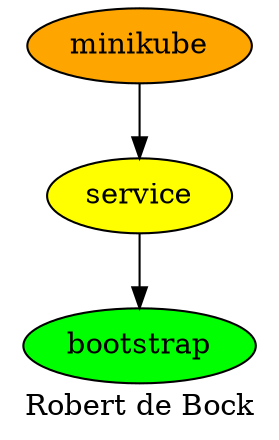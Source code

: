 digraph PhiloDilemma {
  label = "Robert de Bock" ;
  overlap=false
  {
    bootstrap [fillcolor=green style=filled]
    service [fillcolor=yellow style=filled]
    minikube [fillcolor=orange style=filled]
  }
  service -> bootstrap
  minikube -> service
}
